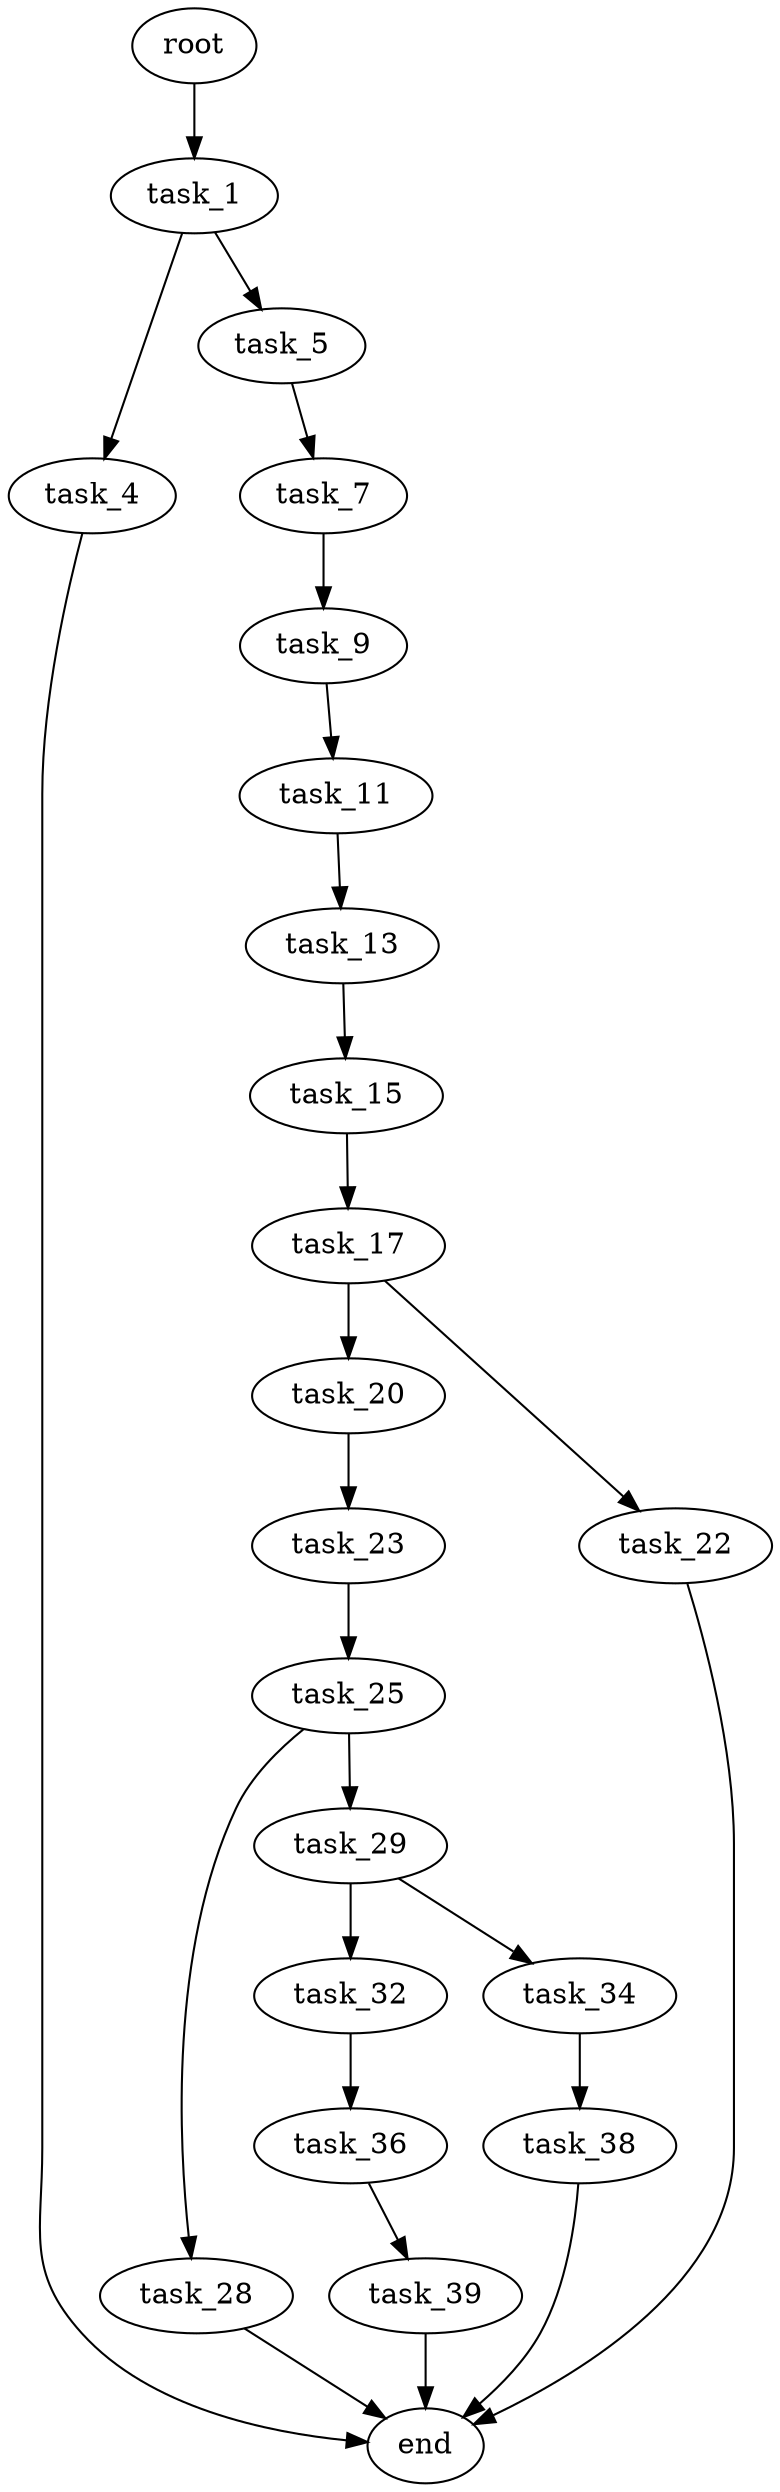 digraph G {
  root [size="0.000000"];
  task_1 [size="748622023.000000"];
  task_4 [size="8589934592.000000"];
  task_5 [size="153632601541.000000"];
  task_7 [size="7850089353.000000"];
  task_9 [size="3995654597.000000"];
  task_11 [size="1073741824000.000000"];
  task_13 [size="11534280488.000000"];
  task_15 [size="28991029248.000000"];
  task_17 [size="368293445632.000000"];
  task_20 [size="31792996962.000000"];
  task_22 [size="549755813888.000000"];
  task_23 [size="572994345239.000000"];
  task_25 [size="1073741824000.000000"];
  task_28 [size="71059783921.000000"];
  task_29 [size="337105158060.000000"];
  task_32 [size="8589934592.000000"];
  task_34 [size="368293445632.000000"];
  task_36 [size="28991029248.000000"];
  task_38 [size="2888862672.000000"];
  task_39 [size="195250632163.000000"];
  end [size="0.000000"];

  root -> task_1 [size="1.000000"];
  task_1 -> task_4 [size="33554432.000000"];
  task_1 -> task_5 [size="33554432.000000"];
  task_4 -> end [size="1.000000"];
  task_5 -> task_7 [size="134217728.000000"];
  task_7 -> task_9 [size="134217728.000000"];
  task_9 -> task_11 [size="209715200.000000"];
  task_11 -> task_13 [size="838860800.000000"];
  task_13 -> task_15 [size="209715200.000000"];
  task_15 -> task_17 [size="75497472.000000"];
  task_17 -> task_20 [size="411041792.000000"];
  task_17 -> task_22 [size="411041792.000000"];
  task_20 -> task_23 [size="134217728.000000"];
  task_22 -> end [size="1.000000"];
  task_23 -> task_25 [size="411041792.000000"];
  task_25 -> task_28 [size="838860800.000000"];
  task_25 -> task_29 [size="838860800.000000"];
  task_28 -> end [size="1.000000"];
  task_29 -> task_32 [size="411041792.000000"];
  task_29 -> task_34 [size="411041792.000000"];
  task_32 -> task_36 [size="33554432.000000"];
  task_34 -> task_38 [size="411041792.000000"];
  task_36 -> task_39 [size="75497472.000000"];
  task_38 -> end [size="1.000000"];
  task_39 -> end [size="1.000000"];
}
